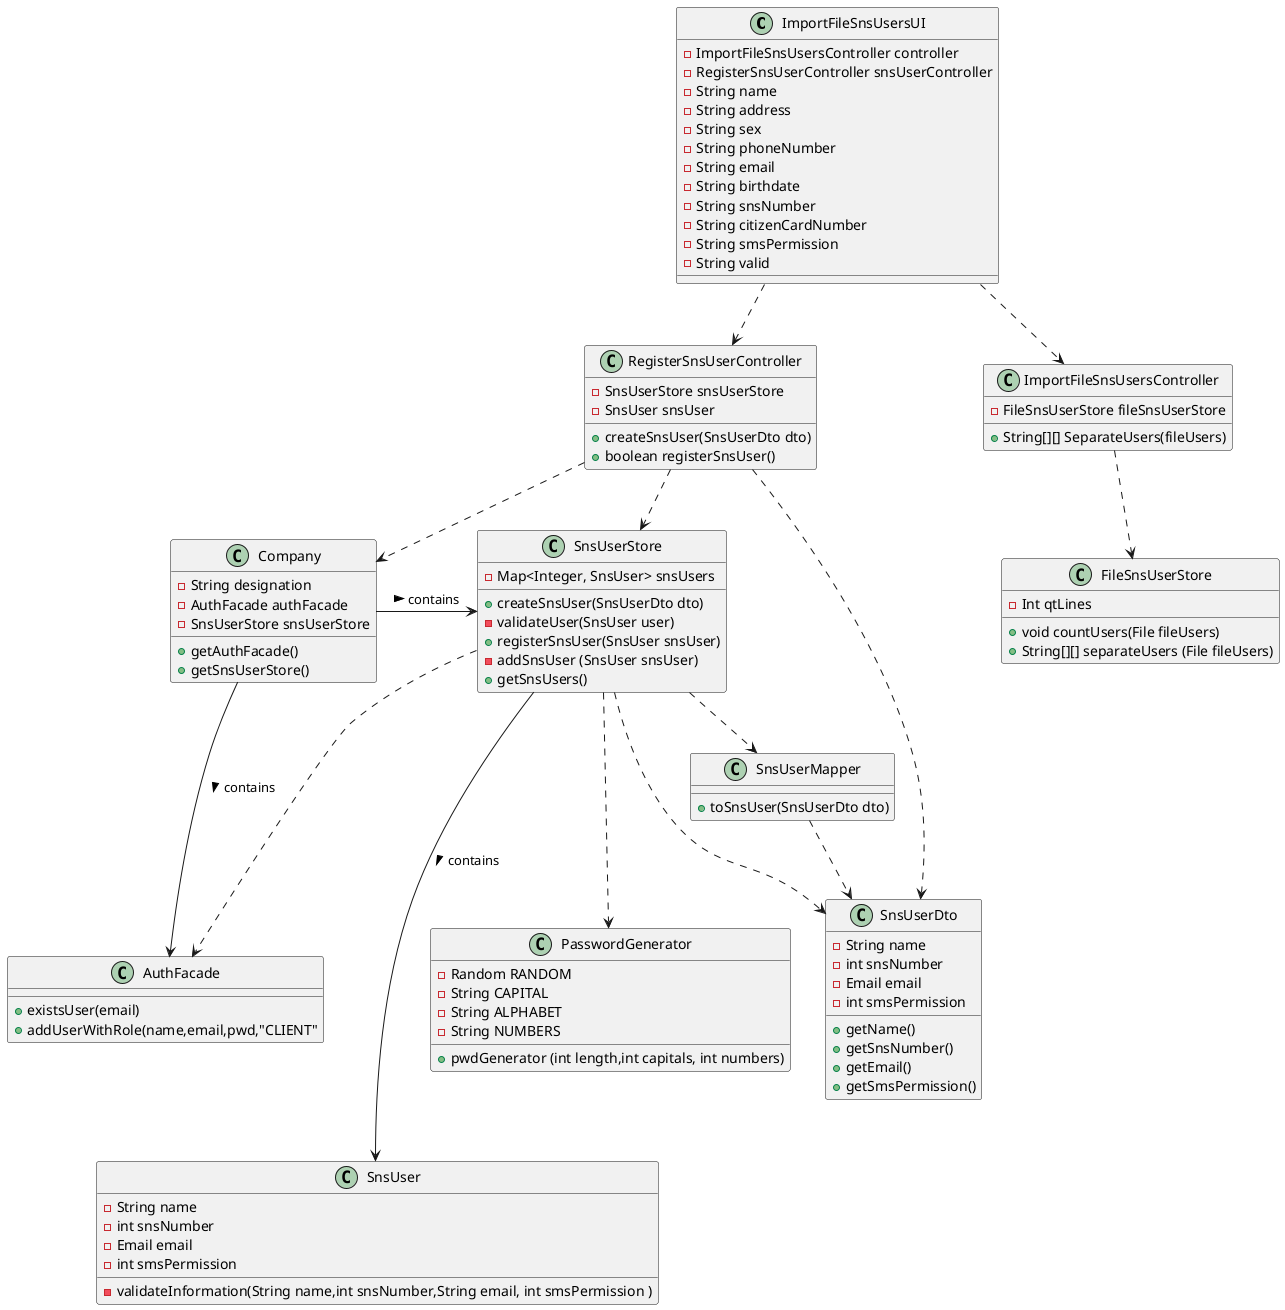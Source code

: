 @startuml
'https://plantuml.com/class-diagram

class ImportFileSnsUsersUI
{
- ImportFileSnsUsersController controller
- RegisterSnsUserController snsUserController
- String name
- String address
- String sex
- String phoneNumber
- String email
- String birthdate
- String snsNumber
- String citizenCardNumber
- String smsPermission
- String valid
}

class ImportFileSnsUsersController{
- FileSnsUserStore fileSnsUserStore
+ String[][] SeparateUsers(fileUsers)
}

class FileSnsUserStore{
- Int qtLines
+ void countUsers(File fileUsers)
+ String[][] separateUsers (File fileUsers)
}








class RegisterSnsUserController {
- SnsUserStore snsUserStore
- SnsUser snsUser
+ createSnsUser(SnsUserDto dto)
+ boolean registerSnsUser()
}

class SnsUserStore {
- Map<Integer, SnsUser> snsUsers
+ createSnsUser(SnsUserDto dto)
- validateUser(SnsUser user)
+ registerSnsUser(SnsUser snsUser)
- addSnsUser (SnsUser snsUser)
+ getSnsUsers()

}


class SnsUserMapper {

+ toSnsUser(SnsUserDto dto)
}

class SnsUser {

- String name
- int snsNumber
- Email email
- int smsPermission

- validateInformation(String name,int snsNumber,String email, int smsPermission )

}

class SnsUserDto {
- String name
- int snsNumber
- Email email
- int smsPermission
+ getName()
+ getSnsNumber()
+ getEmail()
+ getSmsPermission()

}


class PasswordGenerator {
- Random RANDOM
- String CAPITAL
- String ALPHABET
- String NUMBERS

+ pwdGenerator (int length,int capitals, int numbers)

}

class Company {
- String designation
- AuthFacade authFacade
- SnsUserStore snsUserStore

+ getAuthFacade()
+ getSnsUserStore()

}

class AuthFacade {
+existsUser(email)
+addUserWithRole(name,email,pwd,"CLIENT"

}


ImportFileSnsUsersUI .-> ImportFileSnsUsersController
ImportFileSnsUsersController .-> FileSnsUserStore
ImportFileSnsUsersUI .-> RegisterSnsUserController
RegisterSnsUserController .-> SnsUserStore
RegisterSnsUserController.-> Company
RegisterSnsUserController.-> SnsUserDto
Company -> SnsUserStore : contains >
Company -> AuthFacade : contains >
SnsUserStore .-> SnsUserMapper
SnsUserStore .--> SnsUserDto
SnsUserStore .--> PasswordGenerator
SnsUserStore .--> AuthFacade
SnsUserStore ----> SnsUser : contains >
SnsUserMapper .-> SnsUserDto


@enduml